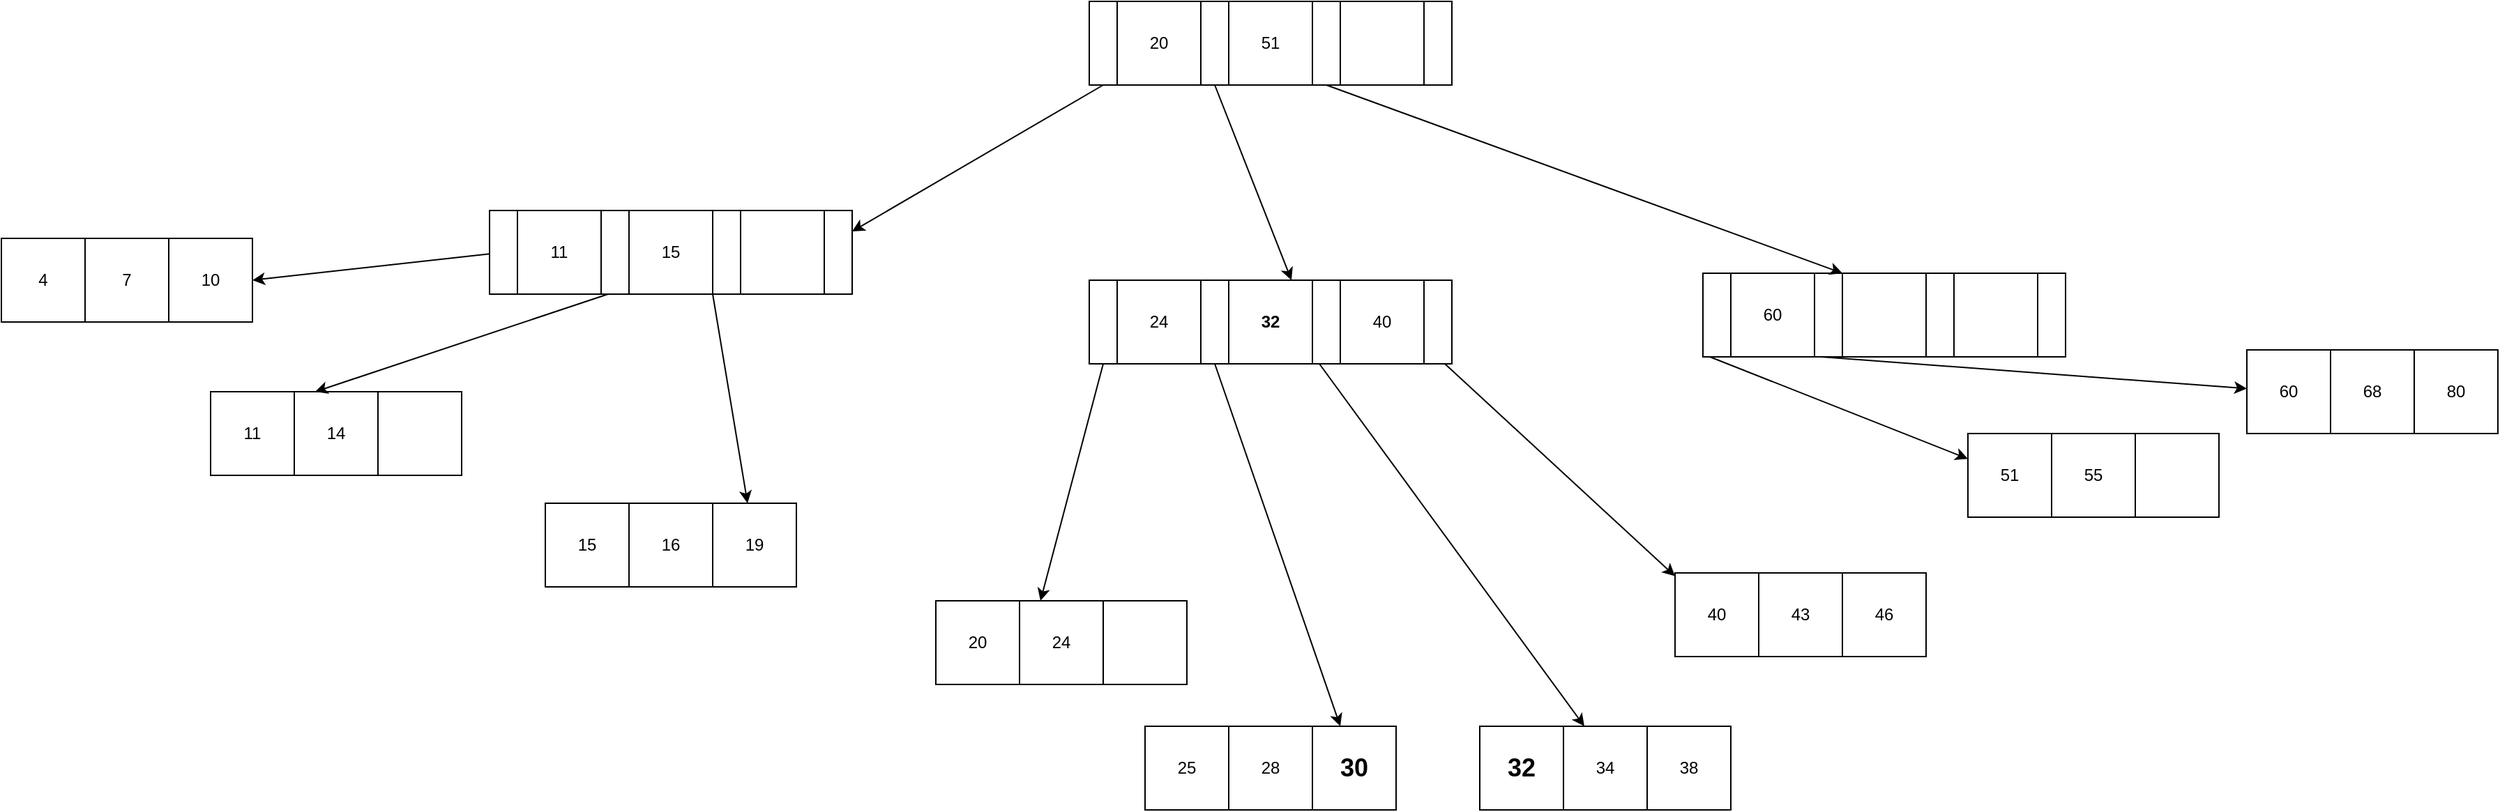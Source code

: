 <mxfile version="21.7.1" type="device">
  <diagram name="Página-1" id="1eDgFsus_kO3PejcLk6C">
    <mxGraphModel dx="2297" dy="634" grid="1" gridSize="10" guides="1" tooltips="1" connect="1" arrows="1" fold="1" page="1" pageScale="1" pageWidth="827" pageHeight="1169" math="0" shadow="0">
      <root>
        <mxCell id="0" />
        <mxCell id="1" parent="0" />
        <mxCell id="yxRAowO7pgDiNdoX-8gX-1" value="20" style="rounded=0;whiteSpace=wrap;html=1;" parent="1" vertex="1">
          <mxGeometry x="600" y="390" width="60" height="60" as="geometry" />
        </mxCell>
        <mxCell id="yxRAowO7pgDiNdoX-8gX-2" value="51" style="rounded=0;whiteSpace=wrap;html=1;" parent="1" vertex="1">
          <mxGeometry x="680" y="390" width="60" height="60" as="geometry" />
        </mxCell>
        <mxCell id="yxRAowO7pgDiNdoX-8gX-3" value="" style="rounded=0;whiteSpace=wrap;html=1;" parent="1" vertex="1">
          <mxGeometry x="760" y="390" width="60" height="60" as="geometry" />
        </mxCell>
        <mxCell id="yxRAowO7pgDiNdoX-8gX-4" value="" style="rounded=0;whiteSpace=wrap;html=1;" parent="1" vertex="1">
          <mxGeometry x="660" y="390" width="20" height="60" as="geometry" />
        </mxCell>
        <mxCell id="yxRAowO7pgDiNdoX-8gX-5" value="" style="rounded=0;whiteSpace=wrap;html=1;" parent="1" vertex="1">
          <mxGeometry x="740" y="390" width="20" height="60" as="geometry" />
        </mxCell>
        <mxCell id="yxRAowO7pgDiNdoX-8gX-6" value="" style="rounded=0;whiteSpace=wrap;html=1;" parent="1" vertex="1">
          <mxGeometry x="820" y="390" width="20" height="60" as="geometry" />
        </mxCell>
        <mxCell id="yxRAowO7pgDiNdoX-8gX-7" value="11" style="rounded=0;whiteSpace=wrap;html=1;" parent="1" vertex="1">
          <mxGeometry x="170" y="540" width="60" height="60" as="geometry" />
        </mxCell>
        <mxCell id="yxRAowO7pgDiNdoX-8gX-8" value="15" style="rounded=0;whiteSpace=wrap;html=1;" parent="1" vertex="1">
          <mxGeometry x="250" y="540" width="60" height="60" as="geometry" />
        </mxCell>
        <mxCell id="yxRAowO7pgDiNdoX-8gX-9" value="" style="rounded=0;whiteSpace=wrap;html=1;" parent="1" vertex="1">
          <mxGeometry x="330" y="540" width="60" height="60" as="geometry" />
        </mxCell>
        <mxCell id="yxRAowO7pgDiNdoX-8gX-10" value="" style="rounded=0;whiteSpace=wrap;html=1;" parent="1" vertex="1">
          <mxGeometry x="230" y="540" width="20" height="60" as="geometry" />
        </mxCell>
        <mxCell id="yxRAowO7pgDiNdoX-8gX-11" value="" style="rounded=0;whiteSpace=wrap;html=1;" parent="1" vertex="1">
          <mxGeometry x="310" y="540" width="20" height="60" as="geometry" />
        </mxCell>
        <mxCell id="yxRAowO7pgDiNdoX-8gX-12" value="" style="rounded=0;whiteSpace=wrap;html=1;" parent="1" vertex="1">
          <mxGeometry x="390" y="540" width="20" height="60" as="geometry" />
        </mxCell>
        <mxCell id="yxRAowO7pgDiNdoX-8gX-13" value="11" style="rounded=0;whiteSpace=wrap;html=1;" parent="1" vertex="1">
          <mxGeometry x="-50" y="670" width="60" height="60" as="geometry" />
        </mxCell>
        <mxCell id="yxRAowO7pgDiNdoX-8gX-14" value="14" style="rounded=0;whiteSpace=wrap;html=1;" parent="1" vertex="1">
          <mxGeometry x="10" y="670" width="60" height="60" as="geometry" />
        </mxCell>
        <mxCell id="yxRAowO7pgDiNdoX-8gX-15" value="" style="rounded=0;whiteSpace=wrap;html=1;" parent="1" vertex="1">
          <mxGeometry x="70" y="670" width="60" height="60" as="geometry" />
        </mxCell>
        <mxCell id="yxRAowO7pgDiNdoX-8gX-19" value="15" style="rounded=0;whiteSpace=wrap;html=1;" parent="1" vertex="1">
          <mxGeometry x="190" y="750" width="60" height="60" as="geometry" />
        </mxCell>
        <mxCell id="yxRAowO7pgDiNdoX-8gX-20" value="16" style="rounded=0;whiteSpace=wrap;html=1;" parent="1" vertex="1">
          <mxGeometry x="250" y="750" width="60" height="60" as="geometry" />
        </mxCell>
        <mxCell id="yxRAowO7pgDiNdoX-8gX-21" value="19" style="rounded=0;whiteSpace=wrap;html=1;" parent="1" vertex="1">
          <mxGeometry x="310" y="750" width="60" height="60" as="geometry" />
        </mxCell>
        <mxCell id="yxRAowO7pgDiNdoX-8gX-25" value="4" style="rounded=0;whiteSpace=wrap;html=1;" parent="1" vertex="1">
          <mxGeometry x="-200" y="560" width="60" height="60" as="geometry" />
        </mxCell>
        <mxCell id="yxRAowO7pgDiNdoX-8gX-26" value="7" style="rounded=0;whiteSpace=wrap;html=1;" parent="1" vertex="1">
          <mxGeometry x="-140" y="560" width="60" height="60" as="geometry" />
        </mxCell>
        <mxCell id="yxRAowO7pgDiNdoX-8gX-27" value="10" style="rounded=0;whiteSpace=wrap;html=1;" parent="1" vertex="1">
          <mxGeometry x="-80" y="560" width="60" height="60" as="geometry" />
        </mxCell>
        <mxCell id="yxRAowO7pgDiNdoX-8gX-31" value="24" style="rounded=0;whiteSpace=wrap;html=1;" parent="1" vertex="1">
          <mxGeometry x="600" y="590" width="60" height="60" as="geometry" />
        </mxCell>
        <mxCell id="yxRAowO7pgDiNdoX-8gX-32" value="&lt;b&gt;32&lt;/b&gt;" style="rounded=0;whiteSpace=wrap;html=1;" parent="1" vertex="1">
          <mxGeometry x="680" y="590" width="60" height="60" as="geometry" />
        </mxCell>
        <mxCell id="yxRAowO7pgDiNdoX-8gX-33" value="40" style="rounded=0;whiteSpace=wrap;html=1;" parent="1" vertex="1">
          <mxGeometry x="760" y="590" width="60" height="60" as="geometry" />
        </mxCell>
        <mxCell id="yxRAowO7pgDiNdoX-8gX-34" value="" style="rounded=0;whiteSpace=wrap;html=1;" parent="1" vertex="1">
          <mxGeometry x="660" y="590" width="20" height="60" as="geometry" />
        </mxCell>
        <mxCell id="yxRAowO7pgDiNdoX-8gX-35" value="" style="rounded=0;whiteSpace=wrap;html=1;" parent="1" vertex="1">
          <mxGeometry x="740" y="590" width="20" height="60" as="geometry" />
        </mxCell>
        <mxCell id="yxRAowO7pgDiNdoX-8gX-36" value="" style="rounded=0;whiteSpace=wrap;html=1;" parent="1" vertex="1">
          <mxGeometry x="820" y="590" width="20" height="60" as="geometry" />
        </mxCell>
        <mxCell id="yxRAowO7pgDiNdoX-8gX-37" value="20" style="rounded=0;whiteSpace=wrap;html=1;" parent="1" vertex="1">
          <mxGeometry x="470" y="820" width="60" height="60" as="geometry" />
        </mxCell>
        <mxCell id="yxRAowO7pgDiNdoX-8gX-38" value="24" style="rounded=0;whiteSpace=wrap;html=1;" parent="1" vertex="1">
          <mxGeometry x="530" y="820" width="60" height="60" as="geometry" />
        </mxCell>
        <mxCell id="yxRAowO7pgDiNdoX-8gX-39" value="" style="rounded=0;whiteSpace=wrap;html=1;" parent="1" vertex="1">
          <mxGeometry x="590" y="820" width="60" height="60" as="geometry" />
        </mxCell>
        <mxCell id="yxRAowO7pgDiNdoX-8gX-43" value="25" style="rounded=0;whiteSpace=wrap;html=1;" parent="1" vertex="1">
          <mxGeometry x="620" y="910" width="60" height="60" as="geometry" />
        </mxCell>
        <mxCell id="yxRAowO7pgDiNdoX-8gX-44" value="28" style="rounded=0;whiteSpace=wrap;html=1;" parent="1" vertex="1">
          <mxGeometry x="680" y="910" width="60" height="60" as="geometry" />
        </mxCell>
        <mxCell id="yxRAowO7pgDiNdoX-8gX-45" value="&lt;b&gt;&lt;font style=&quot;font-size: 18px;&quot;&gt;30&lt;/font&gt;&lt;/b&gt;" style="rounded=0;whiteSpace=wrap;html=1;" parent="1" vertex="1">
          <mxGeometry x="740" y="910" width="60" height="60" as="geometry" />
        </mxCell>
        <mxCell id="yxRAowO7pgDiNdoX-8gX-49" value="34" style="rounded=0;whiteSpace=wrap;html=1;" parent="1" vertex="1">
          <mxGeometry x="920" y="910" width="60" height="60" as="geometry" />
        </mxCell>
        <mxCell id="yxRAowO7pgDiNdoX-8gX-50" value="38" style="rounded=0;whiteSpace=wrap;html=1;" parent="1" vertex="1">
          <mxGeometry x="980" y="910" width="60" height="60" as="geometry" />
        </mxCell>
        <mxCell id="yxRAowO7pgDiNdoX-8gX-55" value="40" style="rounded=0;whiteSpace=wrap;html=1;" parent="1" vertex="1">
          <mxGeometry x="1000" y="800" width="60" height="60" as="geometry" />
        </mxCell>
        <mxCell id="yxRAowO7pgDiNdoX-8gX-56" value="43" style="rounded=0;whiteSpace=wrap;html=1;" parent="1" vertex="1">
          <mxGeometry x="1060" y="800" width="60" height="60" as="geometry" />
        </mxCell>
        <mxCell id="yxRAowO7pgDiNdoX-8gX-57" value="46" style="rounded=0;whiteSpace=wrap;html=1;" parent="1" vertex="1">
          <mxGeometry x="1120" y="800" width="60" height="60" as="geometry" />
        </mxCell>
        <mxCell id="yxRAowO7pgDiNdoX-8gX-61" value="60" style="rounded=0;whiteSpace=wrap;html=1;" parent="1" vertex="1">
          <mxGeometry x="1040" y="585" width="60" height="60" as="geometry" />
        </mxCell>
        <mxCell id="yxRAowO7pgDiNdoX-8gX-62" value="" style="rounded=0;whiteSpace=wrap;html=1;" parent="1" vertex="1">
          <mxGeometry x="1120" y="585" width="60" height="60" as="geometry" />
        </mxCell>
        <mxCell id="yxRAowO7pgDiNdoX-8gX-63" value="" style="rounded=0;whiteSpace=wrap;html=1;" parent="1" vertex="1">
          <mxGeometry x="1200" y="585" width="60" height="60" as="geometry" />
        </mxCell>
        <mxCell id="yxRAowO7pgDiNdoX-8gX-64" value="" style="rounded=0;whiteSpace=wrap;html=1;" parent="1" vertex="1">
          <mxGeometry x="1100" y="585" width="20" height="60" as="geometry" />
        </mxCell>
        <mxCell id="yxRAowO7pgDiNdoX-8gX-65" value="" style="rounded=0;whiteSpace=wrap;html=1;" parent="1" vertex="1">
          <mxGeometry x="1180" y="585" width="20" height="60" as="geometry" />
        </mxCell>
        <mxCell id="yxRAowO7pgDiNdoX-8gX-66" value="" style="rounded=0;whiteSpace=wrap;html=1;" parent="1" vertex="1">
          <mxGeometry x="1260" y="585" width="20" height="60" as="geometry" />
        </mxCell>
        <mxCell id="yxRAowO7pgDiNdoX-8gX-68" value="51" style="rounded=0;whiteSpace=wrap;html=1;" parent="1" vertex="1">
          <mxGeometry x="1210" y="700" width="60" height="60" as="geometry" />
        </mxCell>
        <mxCell id="yxRAowO7pgDiNdoX-8gX-69" value="55" style="rounded=0;whiteSpace=wrap;html=1;" parent="1" vertex="1">
          <mxGeometry x="1270" y="700" width="60" height="60" as="geometry" />
        </mxCell>
        <mxCell id="yxRAowO7pgDiNdoX-8gX-70" value="" style="rounded=0;whiteSpace=wrap;html=1;" parent="1" vertex="1">
          <mxGeometry x="1330" y="700" width="60" height="60" as="geometry" />
        </mxCell>
        <mxCell id="yxRAowO7pgDiNdoX-8gX-74" value="60" style="rounded=0;whiteSpace=wrap;html=1;" parent="1" vertex="1">
          <mxGeometry x="1410" y="640" width="60" height="60" as="geometry" />
        </mxCell>
        <mxCell id="yxRAowO7pgDiNdoX-8gX-75" value="68" style="rounded=0;whiteSpace=wrap;html=1;" parent="1" vertex="1">
          <mxGeometry x="1470" y="640" width="60" height="60" as="geometry" />
        </mxCell>
        <mxCell id="yxRAowO7pgDiNdoX-8gX-76" value="80" style="rounded=0;whiteSpace=wrap;html=1;" parent="1" vertex="1">
          <mxGeometry x="1530" y="640" width="60" height="60" as="geometry" />
        </mxCell>
        <mxCell id="yxRAowO7pgDiNdoX-8gX-80" value="" style="endArrow=classic;html=1;rounded=0;entryX=0.75;entryY=0;entryDx=0;entryDy=0;exitX=0.5;exitY=1;exitDx=0;exitDy=0;" parent="1" source="yxRAowO7pgDiNdoX-8gX-4" target="yxRAowO7pgDiNdoX-8gX-32" edge="1">
          <mxGeometry width="50" height="50" relative="1" as="geometry">
            <mxPoint x="640" y="690" as="sourcePoint" />
            <mxPoint x="690" y="640" as="targetPoint" />
          </mxGeometry>
        </mxCell>
        <mxCell id="yxRAowO7pgDiNdoX-8gX-87" value="" style="endArrow=classic;html=1;rounded=0;entryX=0;entryY=0;entryDx=0;entryDy=0;exitX=0.5;exitY=1;exitDx=0;exitDy=0;" parent="1" source="yxRAowO7pgDiNdoX-8gX-5" target="yxRAowO7pgDiNdoX-8gX-62" edge="1">
          <mxGeometry width="50" height="50" relative="1" as="geometry">
            <mxPoint x="640" y="690" as="sourcePoint" />
            <mxPoint x="690" y="640" as="targetPoint" />
          </mxGeometry>
        </mxCell>
        <mxCell id="yxRAowO7pgDiNdoX-8gX-94" value="" style="endArrow=classic;html=1;rounded=0;entryX=1;entryY=0.25;entryDx=0;entryDy=0;exitX=0.5;exitY=1;exitDx=0;exitDy=0;" parent="1" source="yxRAowO7pgDiNdoX-8gX-112" target="yxRAowO7pgDiNdoX-8gX-12" edge="1">
          <mxGeometry width="50" height="50" relative="1" as="geometry">
            <mxPoint x="723" y="460" as="sourcePoint" />
            <mxPoint x="735" y="600" as="targetPoint" />
          </mxGeometry>
        </mxCell>
        <mxCell id="yxRAowO7pgDiNdoX-8gX-95" value="" style="endArrow=classic;html=1;rounded=0;entryX=0.25;entryY=0;entryDx=0;entryDy=0;exitX=1;exitY=1;exitDx=0;exitDy=0;" parent="1" source="yxRAowO7pgDiNdoX-8gX-8" edge="1">
          <mxGeometry width="50" height="50" relative="1" as="geometry">
            <mxPoint x="640" y="460" as="sourcePoint" />
            <mxPoint x="335" y="750" as="targetPoint" />
          </mxGeometry>
        </mxCell>
        <mxCell id="yxRAowO7pgDiNdoX-8gX-96" value="" style="endArrow=classic;html=1;rounded=0;entryX=0.25;entryY=0;entryDx=0;entryDy=0;exitX=0.25;exitY=1;exitDx=0;exitDy=0;" parent="1" source="yxRAowO7pgDiNdoX-8gX-10" target="yxRAowO7pgDiNdoX-8gX-14" edge="1">
          <mxGeometry width="50" height="50" relative="1" as="geometry">
            <mxPoint x="650" y="470" as="sourcePoint" />
            <mxPoint x="430" y="575" as="targetPoint" />
          </mxGeometry>
        </mxCell>
        <mxCell id="yxRAowO7pgDiNdoX-8gX-98" value="" style="endArrow=classic;html=1;rounded=0;entryX=1;entryY=0.5;entryDx=0;entryDy=0;" parent="1" source="yxRAowO7pgDiNdoX-8gX-110" edge="1">
          <mxGeometry width="50" height="50" relative="1" as="geometry">
            <mxPoint x="660" y="480" as="sourcePoint" />
            <mxPoint x="-20" y="590" as="targetPoint" />
          </mxGeometry>
        </mxCell>
        <mxCell id="yxRAowO7pgDiNdoX-8gX-99" value="" style="endArrow=classic;html=1;rounded=0;entryX=0.25;entryY=0;entryDx=0;entryDy=0;exitX=0.5;exitY=1;exitDx=0;exitDy=0;" parent="1" source="yxRAowO7pgDiNdoX-8gX-109" target="yxRAowO7pgDiNdoX-8gX-38" edge="1">
          <mxGeometry width="50" height="50" relative="1" as="geometry">
            <mxPoint x="670" y="490" as="sourcePoint" />
            <mxPoint x="450" y="595" as="targetPoint" />
          </mxGeometry>
        </mxCell>
        <mxCell id="yxRAowO7pgDiNdoX-8gX-100" value="" style="endArrow=classic;html=1;rounded=0;entryX=1;entryY=0;entryDx=0;entryDy=0;exitX=0.5;exitY=1;exitDx=0;exitDy=0;" parent="1" source="yxRAowO7pgDiNdoX-8gX-34" edge="1">
          <mxGeometry width="50" height="50" relative="1" as="geometry">
            <mxPoint x="680" y="500" as="sourcePoint" />
            <mxPoint x="760" y="910" as="targetPoint" />
          </mxGeometry>
        </mxCell>
        <mxCell id="yxRAowO7pgDiNdoX-8gX-101" value="" style="endArrow=classic;html=1;rounded=0;entryX=0.25;entryY=0;entryDx=0;entryDy=0;exitX=0.25;exitY=1;exitDx=0;exitDy=0;" parent="1" source="yxRAowO7pgDiNdoX-8gX-35" target="yxRAowO7pgDiNdoX-8gX-49" edge="1">
          <mxGeometry width="50" height="50" relative="1" as="geometry">
            <mxPoint x="690" y="510" as="sourcePoint" />
            <mxPoint x="470" y="615" as="targetPoint" />
          </mxGeometry>
        </mxCell>
        <mxCell id="yxRAowO7pgDiNdoX-8gX-102" value="" style="endArrow=classic;html=1;rounded=0;exitX=0.75;exitY=1;exitDx=0;exitDy=0;" parent="1" source="yxRAowO7pgDiNdoX-8gX-36" target="yxRAowO7pgDiNdoX-8gX-55" edge="1">
          <mxGeometry width="50" height="50" relative="1" as="geometry">
            <mxPoint x="700" y="520" as="sourcePoint" />
            <mxPoint x="480" y="625" as="targetPoint" />
          </mxGeometry>
        </mxCell>
        <mxCell id="yxRAowO7pgDiNdoX-8gX-103" value="" style="endArrow=classic;html=1;rounded=0;exitX=0.25;exitY=1;exitDx=0;exitDy=0;" parent="1" source="yxRAowO7pgDiNdoX-8gX-107" target="yxRAowO7pgDiNdoX-8gX-68" edge="1">
          <mxGeometry width="50" height="50" relative="1" as="geometry">
            <mxPoint x="710" y="530" as="sourcePoint" />
            <mxPoint x="490" y="635" as="targetPoint" />
          </mxGeometry>
        </mxCell>
        <mxCell id="yxRAowO7pgDiNdoX-8gX-104" value="" style="endArrow=classic;html=1;rounded=0;exitX=0.25;exitY=1;exitDx=0;exitDy=0;" parent="1" source="yxRAowO7pgDiNdoX-8gX-64" target="yxRAowO7pgDiNdoX-8gX-74" edge="1">
          <mxGeometry width="50" height="50" relative="1" as="geometry">
            <mxPoint x="720" y="540" as="sourcePoint" />
            <mxPoint x="500" y="645" as="targetPoint" />
          </mxGeometry>
        </mxCell>
        <mxCell id="yxRAowO7pgDiNdoX-8gX-107" value="" style="rounded=0;whiteSpace=wrap;html=1;" parent="1" vertex="1">
          <mxGeometry x="1020" y="585" width="20" height="60" as="geometry" />
        </mxCell>
        <mxCell id="yxRAowO7pgDiNdoX-8gX-109" value="" style="rounded=0;whiteSpace=wrap;html=1;" parent="1" vertex="1">
          <mxGeometry x="580" y="590" width="20" height="60" as="geometry" />
        </mxCell>
        <mxCell id="yxRAowO7pgDiNdoX-8gX-111" value="" style="endArrow=classic;html=1;rounded=0;entryX=1;entryY=0.5;entryDx=0;entryDy=0;" parent="1" source="yxRAowO7pgDiNdoX-8gX-7" target="yxRAowO7pgDiNdoX-8gX-110" edge="1">
          <mxGeometry width="50" height="50" relative="1" as="geometry">
            <mxPoint x="170" y="573" as="sourcePoint" />
            <mxPoint x="-20" y="590" as="targetPoint" />
          </mxGeometry>
        </mxCell>
        <mxCell id="yxRAowO7pgDiNdoX-8gX-110" value="" style="rounded=0;whiteSpace=wrap;html=1;" parent="1" vertex="1">
          <mxGeometry x="150" y="540" width="20" height="60" as="geometry" />
        </mxCell>
        <mxCell id="yxRAowO7pgDiNdoX-8gX-112" value="" style="rounded=0;whiteSpace=wrap;html=1;" parent="1" vertex="1">
          <mxGeometry x="580" y="390" width="20" height="60" as="geometry" />
        </mxCell>
        <mxCell id="EETKnJNls1vOFN3rVTZL-1" value="&lt;b&gt;&lt;font style=&quot;font-size: 18px;&quot;&gt;32&lt;/font&gt;&lt;/b&gt;" style="rounded=0;whiteSpace=wrap;html=1;" vertex="1" parent="1">
          <mxGeometry x="860" y="910" width="60" height="60" as="geometry" />
        </mxCell>
      </root>
    </mxGraphModel>
  </diagram>
</mxfile>
